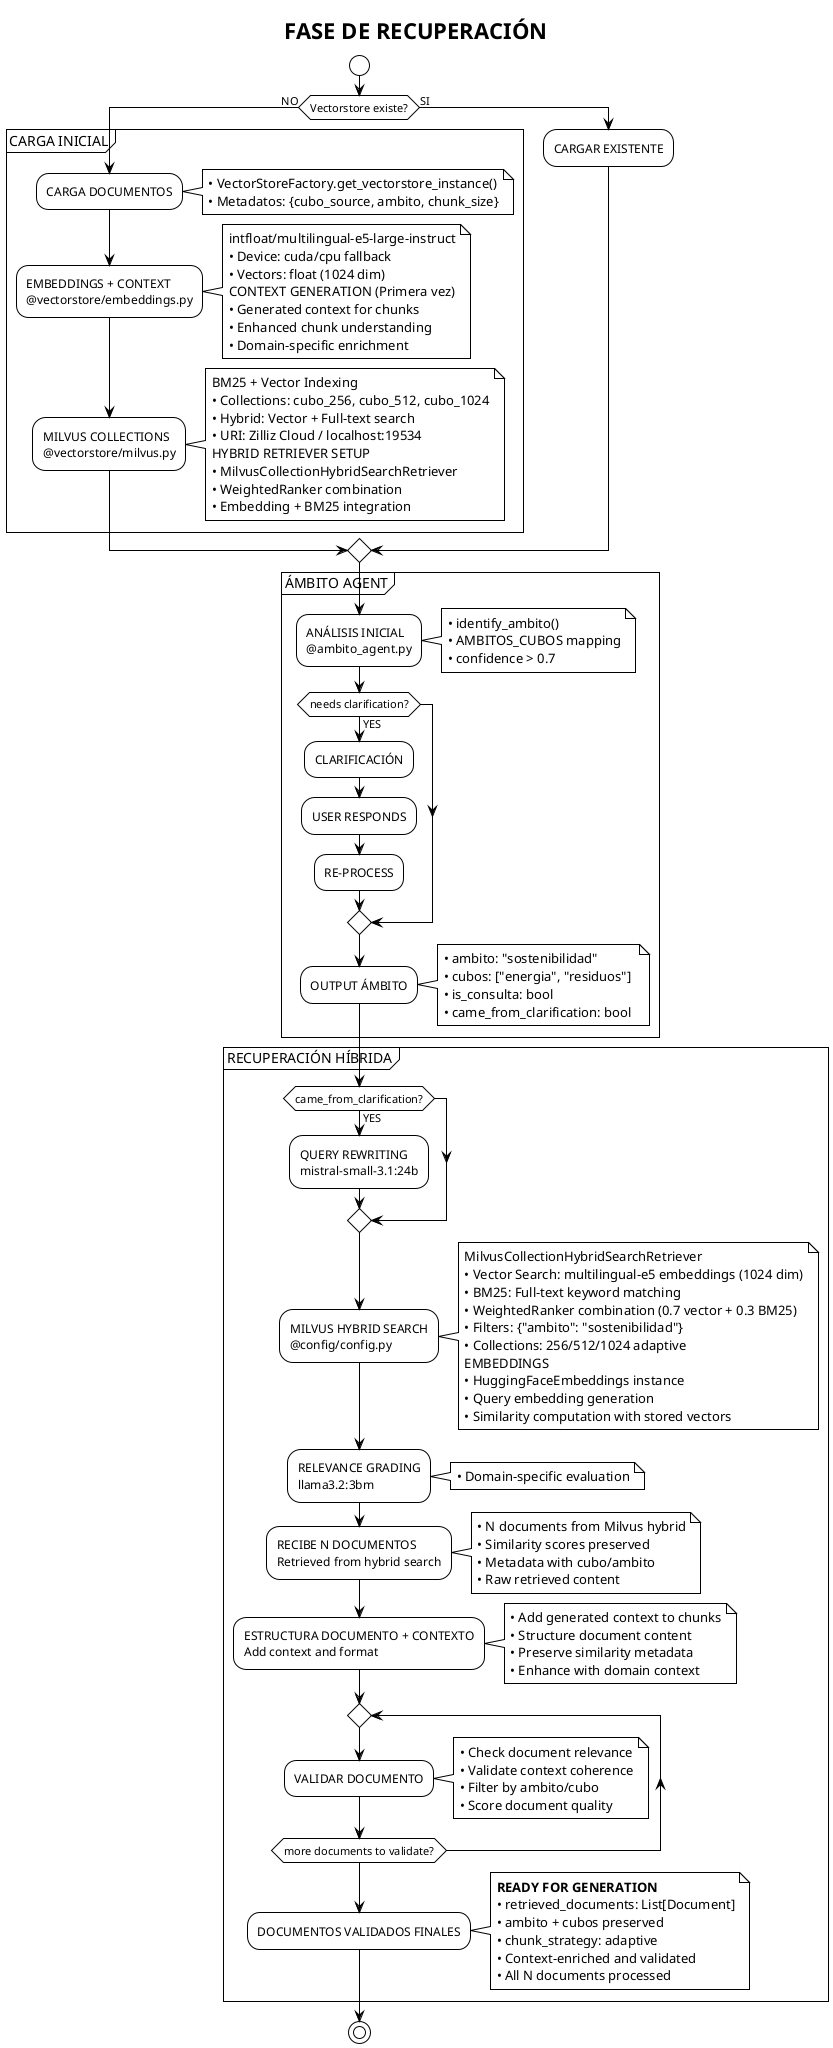 @startuml RecuperacionRAG
!theme plain
title FASE DE RECUPERACIÓN

start

if (Vectorstore existe?) then (NO)
  partition "CARGA INICIAL" {
    :CARGA DOCUMENTOS;
    note right
      • VectorStoreFactory.get_vectorstore_instance()
      • Metadatos: {cubo_source, ambito, chunk_size}
    end note
    
    :EMBEDDINGS + CONTEXT
    @vectorstore/embeddings.py;
    note right
      intfloat/multilingual-e5-large-instruct
      • Device: cuda/cpu fallback
      • Vectors: float (1024 dim)
      CONTEXT GENERATION (Primera vez)
      • Generated context for chunks
      • Enhanced chunk understanding
      • Domain-specific enrichment
    end note
    
    :MILVUS COLLECTIONS
    @vectorstore/milvus.py;
    note right
      BM25 + Vector Indexing
      • Collections: cubo_256, cubo_512, cubo_1024
      • Hybrid: Vector + Full-text search
      • URI: Zilliz Cloud / localhost:19534
      HYBRID RETRIEVER SETUP
      • MilvusCollectionHybridSearchRetriever
      • WeightedRanker combination
      • Embedding + BM25 integration
    end note
  }
else (SI)
  :CARGAR EXISTENTE;
endif

partition "ÁMBITO AGENT" {
  :ANÁLISIS INICIAL
  @ambito_agent.py;
  note right
    • identify_ambito() 
    • AMBITOS_CUBOS mapping
    • confidence > 0.7
  end note
  
  if (needs clarification?) then (YES)
    :CLARIFICACIÓN;
    :USER RESPONDS;
    :RE-PROCESS;
  endif
  
  :OUTPUT ÁMBITO;
  note right
    • ambito: "sostenibilidad"
    • cubos: ["energia", "residuos"] 
    • is_consulta: bool
    • came_from_clarification: bool
  end note
}

partition "RECUPERACIÓN HÍBRIDA" {
  if (came_from_clarification?) then (YES)
    :QUERY REWRITING
    mistral-small-3.1:24b;
  endif
  
  :MILVUS HYBRID SEARCH
  @config/config.py;
  note right
    MilvusCollectionHybridSearchRetriever
    • Vector Search: multilingual-e5 embeddings (1024 dim)
    • BM25: Full-text keyword matching  
    • WeightedRanker combination (0.7 vector + 0.3 BM25)
    • Filters: {"ambito": "sostenibilidad"}
    • Collections: 256/512/1024 adaptive
    EMBEDDINGS 
    • HuggingFaceEmbeddings instance
    • Query embedding generation
    • Similarity computation with stored vectors
  end note
  
  :RELEVANCE GRADING
  llama3.2:3bm;
  note right
    • Domain-specific evaluation
  end note
  
  :RECIBE N DOCUMENTOS
  Retrieved from hybrid search;
  note right
    • N documents from Milvus hybrid
    • Similarity scores preserved
    • Metadata with cubo/ambito
    • Raw retrieved content
  end note
  
  :ESTRUCTURA DOCUMENTO + CONTEXTO
  Add context and format;
  note right
    • Add generated context to chunks
    • Structure document content
    • Preserve similarity metadata
    • Enhance with domain context
  end note
  
  repeat
    :VALIDAR DOCUMENTO;
    note right
      • Check document relevance
      • Validate context coherence
      • Filter by ambito/cubo
      • Score document quality
    end note
  repeat while (more documents to validate?)
  
  :DOCUMENTOS VALIDADOS FINALES;
  note right
    **READY FOR GENERATION**
    • retrieved_documents: List[Document]
    • ambito + cubos preserved
    • chunk_strategy: adaptive
    • Context-enriched and validated
    • All N documents processed
  end note
}

stop

@enduml 